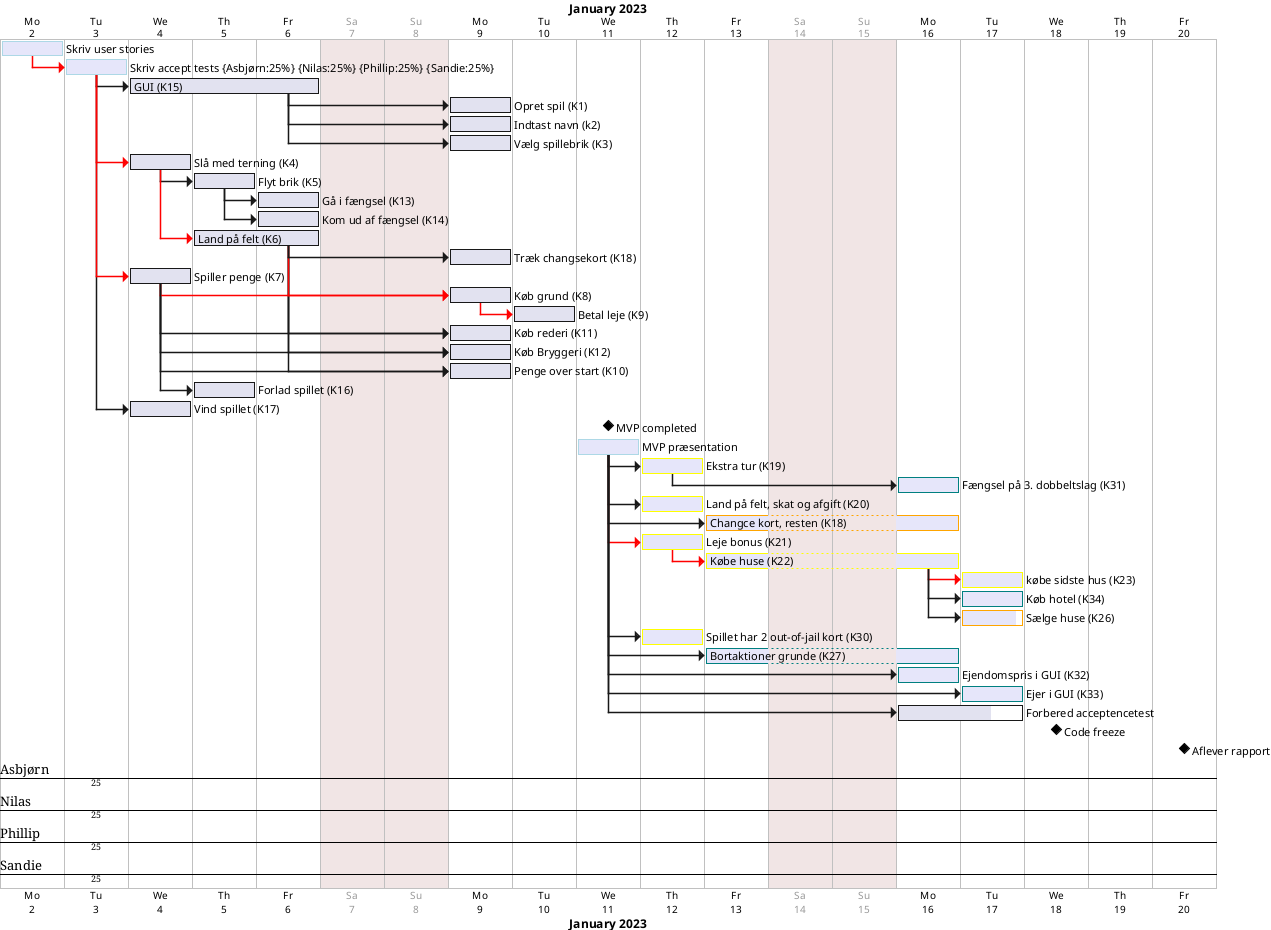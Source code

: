 @startgantt
printscale daily zoom 4
saturday are closed
sunday are closed

Project starts the 2nd of january 2023

[Skriv user stories] as [TASK1] lasts 1 days
[TASK1] is colored in Lavender/LightBlue
[TASK1] is 100% complete

[Skriv accept tests] as [TASK2] on {Asbjørn:25%} {Nilas:25%} {Phillip:25%} {Sandie:25%} lasts 1 days
[TASK2] is colored in Lavender/LightBlue
[TASK2] is 100% complete

[GUI (K15)] as [K15] lasts 3 days
[K15] is 100% complete

[Opret spil (K1)] as [K1] lasts 1 days
[K1] is 100% complete

[Indtast navn (k2)] as [K2] lasts 1 days
[K2] is 100% complete

[Vælg spillebrik (K3)] as [K3] lasts 1 days
[K3] is 100% complete



[Slå med terning (K4)] as [K4] lasts 1 days
[K4] is 100% complete

[Flyt brik (K5)] as [K5] lasts 1 days
[K5] is 100% complete



[Gå i fængsel (K13)] as [K13] lasts 1 days
[K13] is 100% complete

[Kom ud af fængsel (K14)] as [K14] lasts 1 days
[K14] is 100% complete

[Land på felt (K6)] as [K6] lasts 2 days
[K6] is 100% complete

[Træk changsekort (K18)] as [K18] lasts 1 days
[K18] is 100% complete

[Spiller penge (K7)] as [K7] lasts 1 days
[K7] is 100% complete

[Køb grund (K8)] as [K8] lasts 1 days
[K8] is 100% complete

[Betal leje (K9)] as [K9] lasts 1 days
[K9] is 100% complete

[Køb rederi (K11)] as [K11] lasts 1 days
[K11] is 100% complete

[Køb Bryggeri (K12)] as [K12] lasts 1 days
[K12] is 100% complete

[Penge over start (K10)] as [K10] lasts 1 days
[K10] is 100% complete

[Forlad spillet (K16)] as [K16] lasts 1 days
[K16] is 100% complete

[Vind spillet (K17)] as [K17] lasts 1 days
[K17] is 100% complete




[TASK1]-[#FF0000]->[TASK2]
[TASK2]->[K15]
[TASK2]->[K17]

[TASK2]-[#FF0000]->[K7]
[TASK2]-[#FF0000]->[K4]

[K15]->[K1]
[K15]->[K2]
[K15]->[K3]

[K4]->[K5]
[K4]-[#FF0000]->[K6]

[K7]->[K11]
[K6]->[K11]
[K7]->[K12]
[K6]->[K12]
[K7]->[K10]
[K6]->[K10]
[K7]-[#FF0000]->[K8]
[K6]-[#FF0000]->[K8]
[K6]->[K18]

[K7]->[K16]

[K8]-[#FF0000]->[K9]

[K5]->[K13]
[K5]->[K14]

[MVP completed] happens 2023-01-11

[MVP præsentation] as [MVP] starts 2023-01-11
[MVP] is colored in Lavender/LightBlue
[MVP] is 100% complete

[Ekstra tur (K19)] as [K19] lasts 1 days
[K19] is colored in Lavender/Yellow
[K19] is 100% complete

[Fængsel på 3. dobbeltslag (K31)] as [K31] starts 2023-01-16
[K31] is colored in Lavender/Teal
[K31] is 100% complete

[Land på felt, skat og afgift (K20)] as [K20] lasts 1 days
[K20] is colored in Lavender/Yellow
[K20] is 100% complete

[Changce kort, resten (K18)] as [K18.2] starts 2023-01-13
[Changce kort, resten (K18)] as [K18.2] ends 2023-01-16
[K18.2] is colored in Lavender/Orange
[K18.2] is 100% complete

[Leje bonus (K21)] as [K21] lasts 1 days
[K21] is colored in Lavender/Yellow
[K21] is 100% complete

[Købe huse (K22)] as [K22] lasts 2 days
[K22] is colored in Lavender/Yellow
[K22] is 100% complete

[købe sidste hus (K23)] as [K23] lasts 1 days
[K23] is colored in Lavender/Yellow
[K23] is 100% complete

[Køb hotel (K34)] as [K34] lasts 1 days
[K34] is colored in Lavender/Teal
[K34] is 100% complete

[Sælge huse (K26)] as [K26] lasts 1 days
[K26] is colored in Lavender/Orange
[K26] is 90% complete

[Spillet har 2 out-of-jail kort (K30)] as [K30] lasts 1 days
[K30] is colored in Lavender/Yellow
[K30] is 100% complete

[Bortaktioner grunde (K27)] as [K27] starts 2023-01-13
[Bortaktioner grunde (K27)] as [K27] ends 2023-01-16
[K27] is colored in Lavender/Teal
[K27] is 100% complete

[Ejendomspris i GUI (K32)] as [K32] starts 2023-01-16
[K32] is colored in Lavender/Teal
[K32] is 100% complete

[Ejer i GUI (K33)] as [K33] starts 2023-01-17
[K33] is colored in Lavender/Teal
[K33] is 100% complete

[Forbered acceptencetest] as [test] starts 2023-01-16
[Forbered acceptencetest] as [test] ends 2023-01-17
[test] is 75% complete

[MVP]->[K19]
[MVP]->[K20]
[MVP]-[#FF0000]->[K21]
[MVP]->[K30]
[MVP]->[K32]
[MVP]->[K33]
[MVP]->[K27]
[MVP]->[K18.2]
[MVP]->[test]

[K21]-[#FF0000]->[K22]
[K22]-[#FF0000]->[K23]
[K22]->[K34]
[K22]->[K26]

[K19]->[K31]

[Code freeze] happens 2023-01-18

[Aflever rapport] happens 2023-01-20
@endgantt